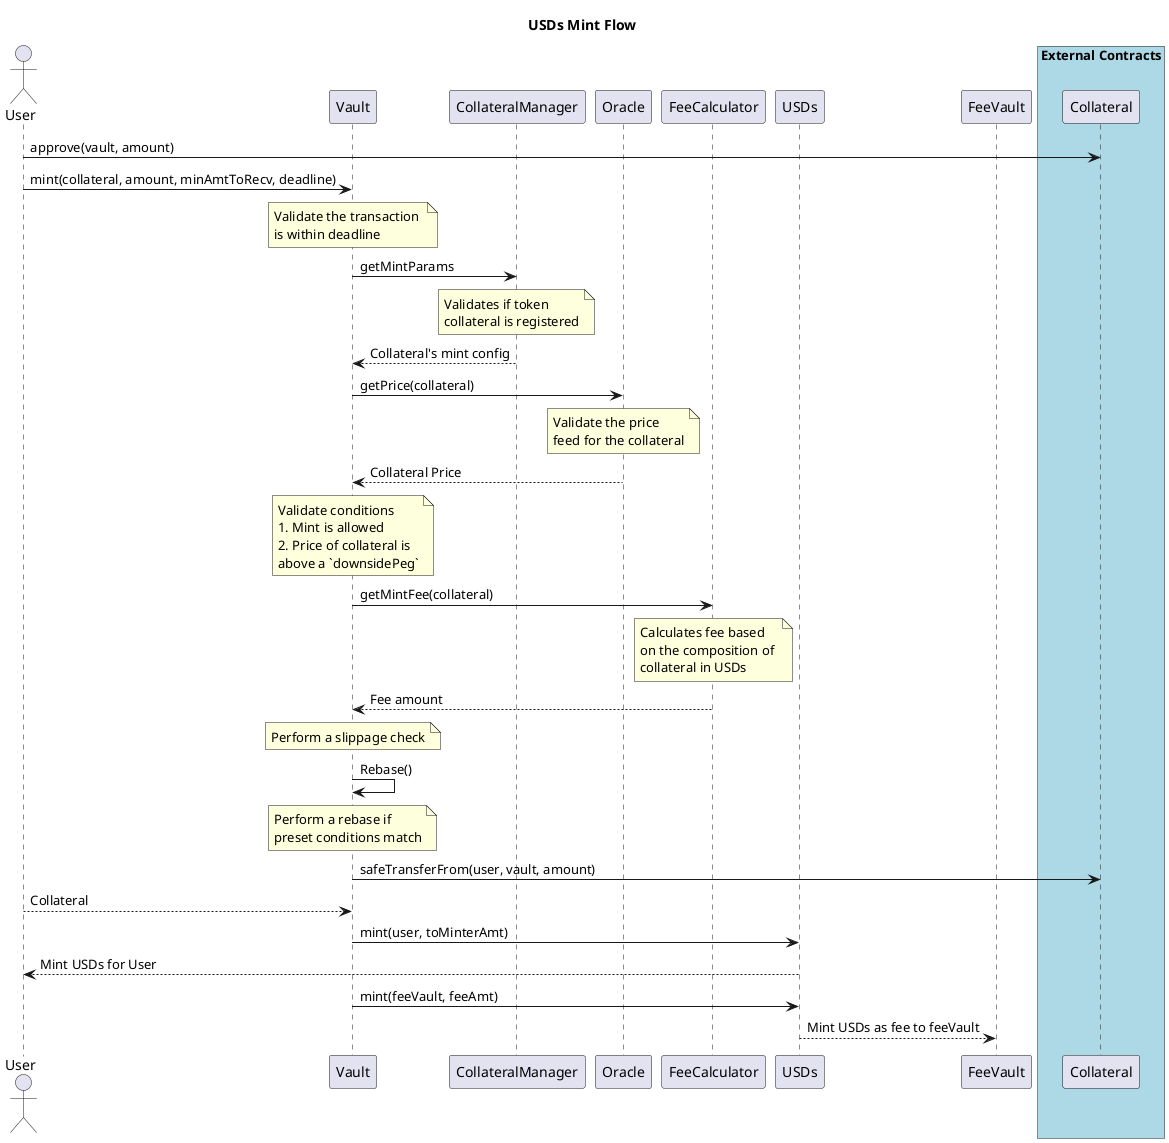 @startuml USDs Mint Flow

title USDs Mint Flow
actor User
participant Vault
participant CollateralManager
participant Oracle
participant FeeCalculator
participant USDs
participant FeeVault
box "External Contracts" #LightBlue
    participant Collateral
end box

User -> Collateral: approve(vault, amount)
User -> Vault: mint(collateral, amount, minAmtToRecv, deadline)
note over Vault: Validate the transaction \nis within deadline
Vault -> CollateralManager: getMintParams
note over CollateralManager: Validates if token \ncollateral is registered
CollateralManager --> Vault: Collateral's mint config
Vault -> Oracle: getPrice(collateral)
note over Oracle: Validate the price \nfeed for the collateral
Oracle --> Vault: Collateral Price
note over Vault: Validate conditions \n1. Mint is allowed \n2. Price of collateral is \nabove a `downsidePeg`
Vault -> FeeCalculator: getMintFee(collateral)
note over FeeCalculator: Calculates fee based \non the composition of \ncollateral in USDs
FeeCalculator --> Vault: Fee amount
note over Vault: Perform a slippage check
Vault -> Vault: Rebase()
note over Vault: Perform a rebase if \npreset conditions match
Vault -> Collateral: safeTransferFrom(user, vault, amount)
User --> Vault: Collateral
Vault -> USDs: mint(user, toMinterAmt)
USDs --> User: Mint USDs for User
Vault -> USDs: mint(feeVault, feeAmt)
USDs --> FeeVault: Mint USDs as fee to feeVault

@enduml
